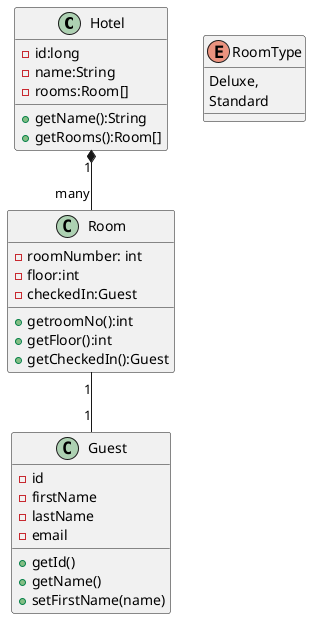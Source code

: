 @startuml
'https://plantuml.com/class-diagram

Hotel "1" *-- "many" Room
Room "1" --"1" Guest
class Guest {
-id
-firstName
-lastName
-email
+getId()
+getName()
+setFirstName(name)

}

class Hotel{
-id:long
-name:String
-rooms:Room[]
+getName():String
+getRooms():Room[]
}

class Room{
-roomNumber: int
-floor:int
-checkedIn:Guest
+getroomNo():int
+getFloor():int
+getCheckedIn():Guest
}

enum RoomType {
Deluxe,
Standard
}

@enduml